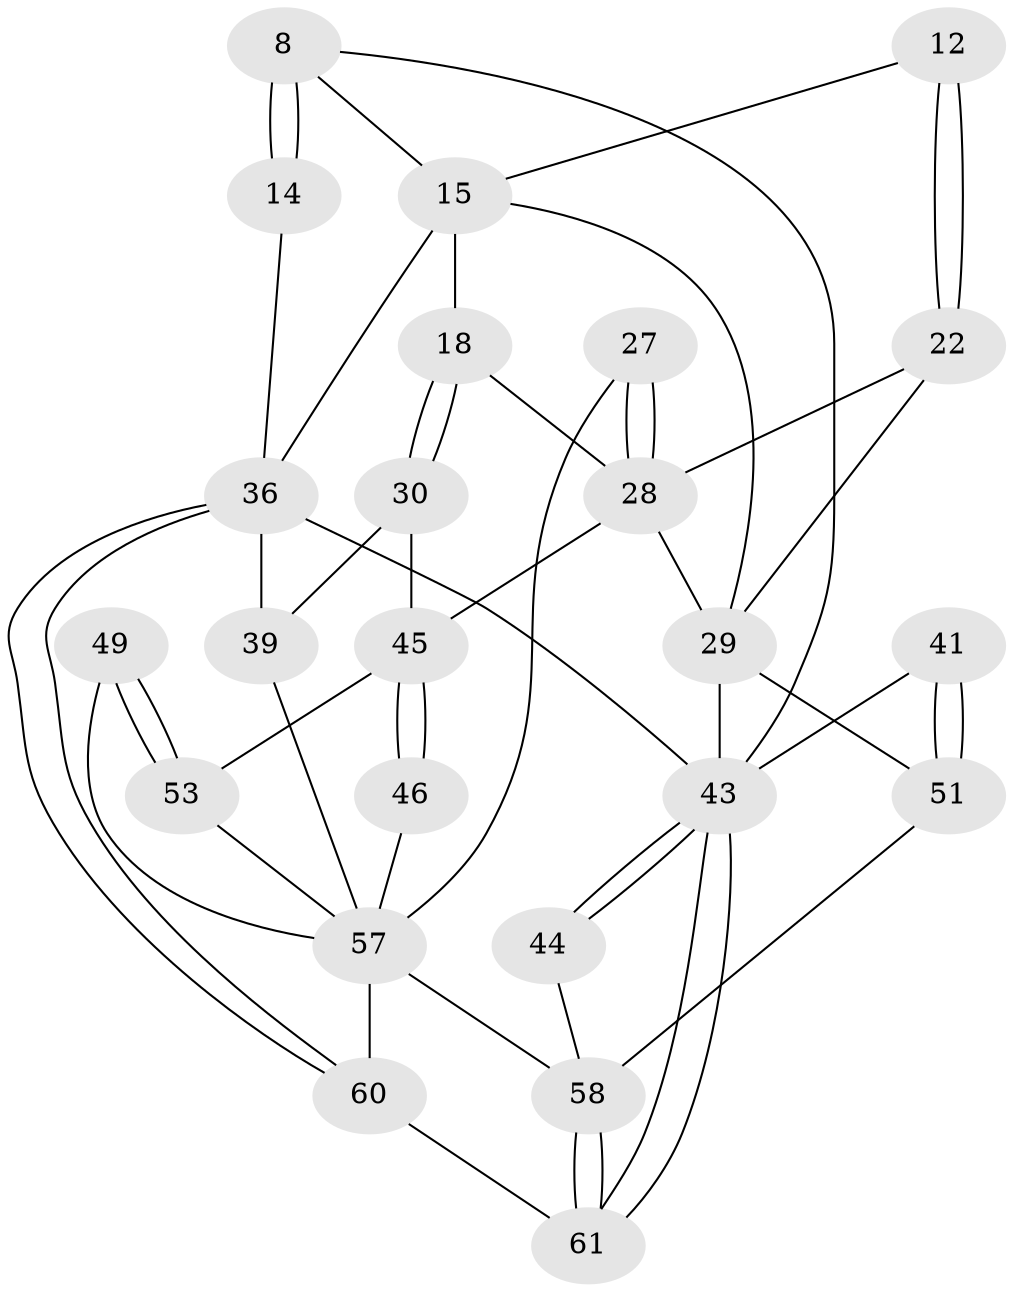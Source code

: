 // original degree distribution, {3: 0.03278688524590164, 4: 0.26229508196721313, 5: 0.4918032786885246, 6: 0.21311475409836064}
// Generated by graph-tools (version 1.1) at 2025/04/03/04/25 22:04:41]
// undirected, 24 vertices, 52 edges
graph export_dot {
graph [start="1"]
  node [color=gray90,style=filled];
  8 [pos="+0.25996659126450516+0.10861537051735513",super="+4"];
  12 [pos="+0.6595405714062614+0.39828372631959746"];
  14 [pos="+0+0.3341812519470316"];
  15 [pos="+0.3463453951164951+0.3433383992254668",super="+13"];
  18 [pos="+0.3576446549951873+0.4336466117909356",super="+17"];
  22 [pos="+0.7240934896432343+0.4332389938974726",super="+10+11"];
  27 [pos="+0.6812233473907994+0.7494832752333638"];
  28 [pos="+0.5713709959073202+0.6157275698250753",super="+25+24+26"];
  29 [pos="+0.8567240994950488+0.6299497628576431",super="+20+21+9"];
  30 [pos="+0.2534474107004304+0.5384428071780901"];
  36 [pos="+0+1",super="+35+32+16"];
  39 [pos="+0.07176491477447407+0.9004750830801506",super="+31"];
  41 [pos="+1+0.7705754492909791"];
  43 [pos="+1+1",super="+3+40"];
  44 [pos="+1+0.9248577821812171"];
  45 [pos="+0.45548359334865185+0.7141566287161111",super="+33+34"];
  46 [pos="+0.39010324171459393+0.8056263927748004",super="+37"];
  49 [pos="+0.605998712474832+0.8114082436779223"];
  51 [pos="+0.8878162658206529+0.8180903959277952",super="+42"];
  53 [pos="+0.5224787216188862+0.8181140195261265",super="+50"];
  57 [pos="+0.6566197275878013+1",super="+54+48+55+47+56"];
  58 [pos="+0.8928255699702008+0.9074951374188482",super="+52"];
  60 [pos="+0.5445048264467177+1",super="+59"];
  61 [pos="+0.684792861670228+1"];
  8 -- 14 [weight=2];
  8 -- 14;
  8 -- 43;
  8 -- 15;
  12 -- 22 [weight=2];
  12 -- 22;
  12 -- 15;
  14 -- 36 [weight=2];
  15 -- 18 [weight=2];
  15 -- 36;
  15 -- 29;
  18 -- 30;
  18 -- 30;
  18 -- 28;
  22 -- 29 [weight=2];
  22 -- 28;
  27 -- 28 [weight=2];
  27 -- 28;
  27 -- 57;
  28 -- 45;
  28 -- 29 [weight=2];
  29 -- 51;
  29 -- 43 [weight=2];
  30 -- 39;
  30 -- 45;
  36 -- 60;
  36 -- 60;
  36 -- 43;
  36 -- 39 [weight=2];
  39 -- 57;
  41 -- 51 [weight=2];
  41 -- 51;
  41 -- 43;
  43 -- 44 [weight=2];
  43 -- 44;
  43 -- 61;
  43 -- 61;
  44 -- 58;
  45 -- 46 [weight=2];
  45 -- 46;
  45 -- 53;
  46 -- 57 [weight=2];
  49 -- 53 [weight=2];
  49 -- 53;
  49 -- 57;
  51 -- 58;
  53 -- 57;
  57 -- 60 [weight=2];
  57 -- 58;
  58 -- 61;
  58 -- 61;
  60 -- 61;
}
